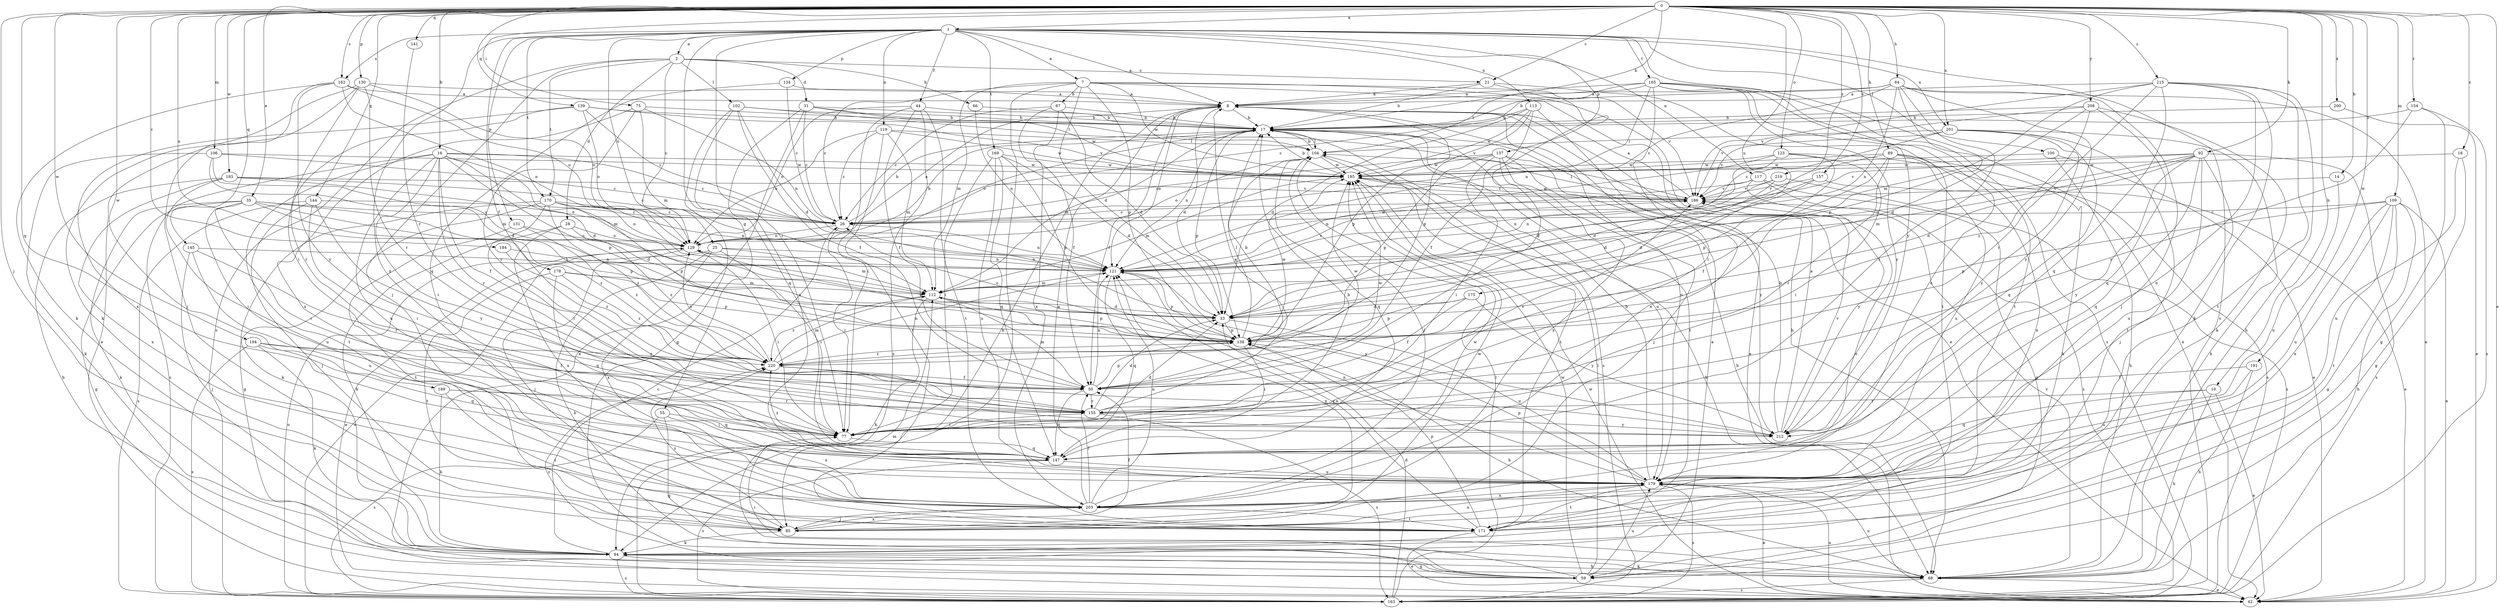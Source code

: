 strict digraph  {
0;
1;
2;
7;
8;
10;
14;
16;
17;
18;
21;
25;
26;
28;
31;
33;
35;
42;
44;
50;
55;
59;
64;
66;
67;
68;
75;
77;
85;
89;
92;
94;
100;
102;
104;
106;
109;
112;
113;
117;
119;
121;
123;
129;
130;
131;
134;
137;
138;
139;
141;
144;
145;
147;
154;
155;
157;
162;
163;
165;
169;
170;
171;
175;
178;
179;
184;
186;
189;
191;
193;
194;
195;
200;
201;
203;
208;
212;
215;
219;
220;
0 -> 1  [label=a];
0 -> 10  [label=b];
0 -> 14  [label=b];
0 -> 16  [label=b];
0 -> 17  [label=b];
0 -> 18  [label=c];
0 -> 21  [label=c];
0 -> 35  [label=e];
0 -> 42  [label=e];
0 -> 64  [label=h];
0 -> 75  [label=i];
0 -> 85  [label=j];
0 -> 89  [label=k];
0 -> 92  [label=k];
0 -> 106  [label=m];
0 -> 109  [label=m];
0 -> 123  [label=o];
0 -> 130  [label=p];
0 -> 139  [label=q];
0 -> 141  [label=q];
0 -> 144  [label=q];
0 -> 145  [label=q];
0 -> 147  [label=q];
0 -> 154  [label=r];
0 -> 157  [label=s];
0 -> 162  [label=s];
0 -> 175  [label=u];
0 -> 178  [label=u];
0 -> 184  [label=v];
0 -> 189  [label=w];
0 -> 191  [label=w];
0 -> 193  [label=w];
0 -> 194  [label=w];
0 -> 200  [label=x];
0 -> 201  [label=x];
0 -> 208  [label=y];
0 -> 215  [label=z];
0 -> 219  [label=z];
1 -> 2  [label=a];
1 -> 7  [label=a];
1 -> 8  [label=a];
1 -> 44  [label=f];
1 -> 50  [label=f];
1 -> 55  [label=g];
1 -> 77  [label=i];
1 -> 100  [label=l];
1 -> 113  [label=n];
1 -> 117  [label=n];
1 -> 119  [label=n];
1 -> 129  [label=o];
1 -> 131  [label=p];
1 -> 134  [label=p];
1 -> 137  [label=p];
1 -> 162  [label=s];
1 -> 163  [label=s];
1 -> 165  [label=t];
1 -> 169  [label=t];
1 -> 170  [label=t];
1 -> 201  [label=x];
1 -> 203  [label=x];
1 -> 212  [label=y];
2 -> 21  [label=c];
2 -> 25  [label=c];
2 -> 28  [label=d];
2 -> 31  [label=d];
2 -> 66  [label=h];
2 -> 85  [label=j];
2 -> 102  [label=l];
2 -> 163  [label=s];
2 -> 170  [label=t];
7 -> 26  [label=c];
7 -> 33  [label=d];
7 -> 42  [label=e];
7 -> 67  [label=h];
7 -> 68  [label=h];
7 -> 85  [label=j];
7 -> 112  [label=m];
7 -> 138  [label=p];
7 -> 186  [label=v];
7 -> 195  [label=w];
8 -> 17  [label=b];
8 -> 33  [label=d];
8 -> 42  [label=e];
8 -> 50  [label=f];
8 -> 94  [label=k];
8 -> 121  [label=n];
8 -> 138  [label=p];
8 -> 179  [label=u];
10 -> 42  [label=e];
10 -> 68  [label=h];
10 -> 147  [label=q];
10 -> 155  [label=r];
14 -> 179  [label=u];
14 -> 186  [label=v];
16 -> 26  [label=c];
16 -> 33  [label=d];
16 -> 50  [label=f];
16 -> 77  [label=i];
16 -> 112  [label=m];
16 -> 138  [label=p];
16 -> 155  [label=r];
16 -> 163  [label=s];
16 -> 171  [label=t];
16 -> 179  [label=u];
16 -> 195  [label=w];
17 -> 104  [label=l];
17 -> 112  [label=m];
17 -> 121  [label=n];
17 -> 129  [label=o];
17 -> 138  [label=p];
17 -> 163  [label=s];
17 -> 171  [label=t];
17 -> 179  [label=u];
18 -> 59  [label=g];
18 -> 179  [label=u];
18 -> 195  [label=w];
21 -> 8  [label=a];
21 -> 17  [label=b];
21 -> 50  [label=f];
21 -> 171  [label=t];
25 -> 68  [label=h];
25 -> 77  [label=i];
25 -> 112  [label=m];
25 -> 121  [label=n];
25 -> 163  [label=s];
25 -> 203  [label=x];
26 -> 17  [label=b];
26 -> 77  [label=i];
26 -> 121  [label=n];
26 -> 129  [label=o];
28 -> 94  [label=k];
28 -> 129  [label=o];
28 -> 203  [label=x];
28 -> 220  [label=z];
31 -> 17  [label=b];
31 -> 26  [label=c];
31 -> 42  [label=e];
31 -> 179  [label=u];
31 -> 186  [label=v];
31 -> 195  [label=w];
33 -> 138  [label=p];
33 -> 179  [label=u];
35 -> 26  [label=c];
35 -> 33  [label=d];
35 -> 59  [label=g];
35 -> 77  [label=i];
35 -> 94  [label=k];
35 -> 138  [label=p];
35 -> 179  [label=u];
35 -> 220  [label=z];
42 -> 179  [label=u];
42 -> 195  [label=w];
44 -> 17  [label=b];
44 -> 50  [label=f];
44 -> 77  [label=i];
44 -> 129  [label=o];
44 -> 163  [label=s];
44 -> 171  [label=t];
50 -> 112  [label=m];
50 -> 121  [label=n];
50 -> 138  [label=p];
50 -> 147  [label=q];
50 -> 155  [label=r];
50 -> 195  [label=w];
55 -> 59  [label=g];
55 -> 77  [label=i];
55 -> 163  [label=s];
55 -> 203  [label=x];
59 -> 8  [label=a];
59 -> 104  [label=l];
59 -> 112  [label=m];
59 -> 179  [label=u];
59 -> 195  [label=w];
59 -> 220  [label=z];
64 -> 8  [label=a];
64 -> 17  [label=b];
64 -> 26  [label=c];
64 -> 42  [label=e];
64 -> 77  [label=i];
64 -> 85  [label=j];
64 -> 121  [label=n];
64 -> 138  [label=p];
64 -> 212  [label=y];
66 -> 17  [label=b];
66 -> 121  [label=n];
67 -> 17  [label=b];
67 -> 26  [label=c];
67 -> 33  [label=d];
67 -> 50  [label=f];
67 -> 203  [label=x];
68 -> 42  [label=e];
68 -> 77  [label=i];
68 -> 94  [label=k];
68 -> 163  [label=s];
68 -> 179  [label=u];
68 -> 186  [label=v];
75 -> 17  [label=b];
75 -> 112  [label=m];
75 -> 121  [label=n];
75 -> 155  [label=r];
75 -> 203  [label=x];
77 -> 33  [label=d];
77 -> 147  [label=q];
85 -> 50  [label=f];
85 -> 94  [label=k];
85 -> 121  [label=n];
85 -> 179  [label=u];
85 -> 195  [label=w];
85 -> 203  [label=x];
85 -> 220  [label=z];
89 -> 33  [label=d];
89 -> 50  [label=f];
89 -> 94  [label=k];
89 -> 155  [label=r];
89 -> 179  [label=u];
89 -> 195  [label=w];
89 -> 203  [label=x];
92 -> 33  [label=d];
92 -> 85  [label=j];
92 -> 112  [label=m];
92 -> 121  [label=n];
92 -> 147  [label=q];
92 -> 163  [label=s];
92 -> 179  [label=u];
92 -> 186  [label=v];
92 -> 195  [label=w];
92 -> 212  [label=y];
94 -> 26  [label=c];
94 -> 59  [label=g];
94 -> 68  [label=h];
94 -> 163  [label=s];
100 -> 42  [label=e];
100 -> 68  [label=h];
100 -> 195  [label=w];
102 -> 17  [label=b];
102 -> 33  [label=d];
102 -> 50  [label=f];
102 -> 59  [label=g];
102 -> 104  [label=l];
102 -> 147  [label=q];
104 -> 17  [label=b];
104 -> 129  [label=o];
104 -> 147  [label=q];
104 -> 171  [label=t];
104 -> 195  [label=w];
106 -> 26  [label=c];
106 -> 33  [label=d];
106 -> 94  [label=k];
106 -> 112  [label=m];
106 -> 195  [label=w];
109 -> 26  [label=c];
109 -> 42  [label=e];
109 -> 59  [label=g];
109 -> 68  [label=h];
109 -> 138  [label=p];
109 -> 171  [label=t];
109 -> 179  [label=u];
109 -> 203  [label=x];
112 -> 33  [label=d];
112 -> 94  [label=k];
112 -> 138  [label=p];
112 -> 220  [label=z];
113 -> 17  [label=b];
113 -> 33  [label=d];
113 -> 50  [label=f];
113 -> 138  [label=p];
113 -> 195  [label=w];
113 -> 203  [label=x];
117 -> 59  [label=g];
117 -> 121  [label=n];
117 -> 163  [label=s];
117 -> 186  [label=v];
117 -> 212  [label=y];
119 -> 26  [label=c];
119 -> 104  [label=l];
119 -> 112  [label=m];
119 -> 129  [label=o];
119 -> 171  [label=t];
119 -> 195  [label=w];
121 -> 112  [label=m];
121 -> 138  [label=p];
121 -> 147  [label=q];
121 -> 186  [label=v];
121 -> 212  [label=y];
123 -> 33  [label=d];
123 -> 77  [label=i];
123 -> 121  [label=n];
123 -> 138  [label=p];
123 -> 163  [label=s];
123 -> 195  [label=w];
129 -> 8  [label=a];
129 -> 17  [label=b];
129 -> 42  [label=e];
129 -> 77  [label=i];
129 -> 85  [label=j];
129 -> 121  [label=n];
130 -> 8  [label=a];
130 -> 42  [label=e];
130 -> 77  [label=i];
130 -> 94  [label=k];
130 -> 129  [label=o];
130 -> 155  [label=r];
131 -> 129  [label=o];
131 -> 171  [label=t];
131 -> 220  [label=z];
134 -> 8  [label=a];
134 -> 26  [label=c];
134 -> 147  [label=q];
137 -> 26  [label=c];
137 -> 68  [label=h];
137 -> 77  [label=i];
137 -> 85  [label=j];
137 -> 138  [label=p];
137 -> 195  [label=w];
137 -> 203  [label=x];
137 -> 212  [label=y];
138 -> 26  [label=c];
138 -> 68  [label=h];
138 -> 77  [label=i];
138 -> 104  [label=l];
138 -> 129  [label=o];
138 -> 195  [label=w];
138 -> 220  [label=z];
139 -> 17  [label=b];
139 -> 26  [label=c];
139 -> 129  [label=o];
139 -> 155  [label=r];
139 -> 186  [label=v];
139 -> 203  [label=x];
141 -> 155  [label=r];
144 -> 26  [label=c];
144 -> 77  [label=i];
144 -> 85  [label=j];
144 -> 163  [label=s];
144 -> 212  [label=y];
145 -> 85  [label=j];
145 -> 121  [label=n];
145 -> 155  [label=r];
145 -> 179  [label=u];
147 -> 17  [label=b];
147 -> 163  [label=s];
147 -> 179  [label=u];
147 -> 220  [label=z];
154 -> 17  [label=b];
154 -> 59  [label=g];
154 -> 155  [label=r];
154 -> 163  [label=s];
155 -> 8  [label=a];
155 -> 33  [label=d];
155 -> 77  [label=i];
155 -> 163  [label=s];
155 -> 186  [label=v];
155 -> 212  [label=y];
157 -> 33  [label=d];
157 -> 42  [label=e];
157 -> 121  [label=n];
157 -> 186  [label=v];
162 -> 8  [label=a];
162 -> 85  [label=j];
162 -> 94  [label=k];
162 -> 121  [label=n];
162 -> 129  [label=o];
162 -> 212  [label=y];
163 -> 33  [label=d];
163 -> 104  [label=l];
163 -> 129  [label=o];
165 -> 8  [label=a];
165 -> 26  [label=c];
165 -> 42  [label=e];
165 -> 77  [label=i];
165 -> 104  [label=l];
165 -> 121  [label=n];
165 -> 163  [label=s];
165 -> 171  [label=t];
165 -> 179  [label=u];
165 -> 212  [label=y];
169 -> 33  [label=d];
169 -> 77  [label=i];
169 -> 138  [label=p];
169 -> 147  [label=q];
169 -> 179  [label=u];
169 -> 195  [label=w];
170 -> 26  [label=c];
170 -> 59  [label=g];
170 -> 77  [label=i];
170 -> 94  [label=k];
170 -> 121  [label=n];
170 -> 129  [label=o];
170 -> 138  [label=p];
170 -> 220  [label=z];
171 -> 42  [label=e];
171 -> 121  [label=n];
171 -> 138  [label=p];
175 -> 33  [label=d];
175 -> 50  [label=f];
175 -> 138  [label=p];
175 -> 212  [label=y];
178 -> 112  [label=m];
178 -> 138  [label=p];
178 -> 147  [label=q];
178 -> 171  [label=t];
178 -> 220  [label=z];
179 -> 17  [label=b];
179 -> 42  [label=e];
179 -> 121  [label=n];
179 -> 138  [label=p];
179 -> 163  [label=s];
179 -> 171  [label=t];
179 -> 203  [label=x];
184 -> 121  [label=n];
184 -> 220  [label=z];
186 -> 8  [label=a];
186 -> 26  [label=c];
186 -> 104  [label=l];
186 -> 195  [label=w];
189 -> 94  [label=k];
189 -> 147  [label=q];
189 -> 155  [label=r];
189 -> 171  [label=t];
191 -> 50  [label=f];
191 -> 68  [label=h];
191 -> 179  [label=u];
193 -> 26  [label=c];
193 -> 68  [label=h];
193 -> 77  [label=i];
193 -> 129  [label=o];
193 -> 186  [label=v];
193 -> 203  [label=x];
194 -> 50  [label=f];
194 -> 94  [label=k];
194 -> 147  [label=q];
194 -> 163  [label=s];
194 -> 220  [label=z];
195 -> 17  [label=b];
195 -> 68  [label=h];
195 -> 112  [label=m];
195 -> 186  [label=v];
200 -> 17  [label=b];
200 -> 42  [label=e];
201 -> 26  [label=c];
201 -> 68  [label=h];
201 -> 104  [label=l];
201 -> 147  [label=q];
201 -> 171  [label=t];
201 -> 186  [label=v];
201 -> 212  [label=y];
203 -> 8  [label=a];
203 -> 50  [label=f];
203 -> 85  [label=j];
203 -> 104  [label=l];
203 -> 121  [label=n];
203 -> 171  [label=t];
203 -> 186  [label=v];
203 -> 195  [label=w];
208 -> 17  [label=b];
208 -> 33  [label=d];
208 -> 94  [label=k];
208 -> 147  [label=q];
208 -> 186  [label=v];
208 -> 220  [label=z];
212 -> 8  [label=a];
212 -> 17  [label=b];
212 -> 186  [label=v];
215 -> 8  [label=a];
215 -> 68  [label=h];
215 -> 94  [label=k];
215 -> 112  [label=m];
215 -> 147  [label=q];
215 -> 155  [label=r];
215 -> 171  [label=t];
215 -> 179  [label=u];
215 -> 186  [label=v];
219 -> 33  [label=d];
219 -> 121  [label=n];
219 -> 163  [label=s];
219 -> 186  [label=v];
220 -> 17  [label=b];
220 -> 50  [label=f];
220 -> 112  [label=m];
220 -> 121  [label=n];
220 -> 129  [label=o];
220 -> 195  [label=w];
220 -> 212  [label=y];
}
